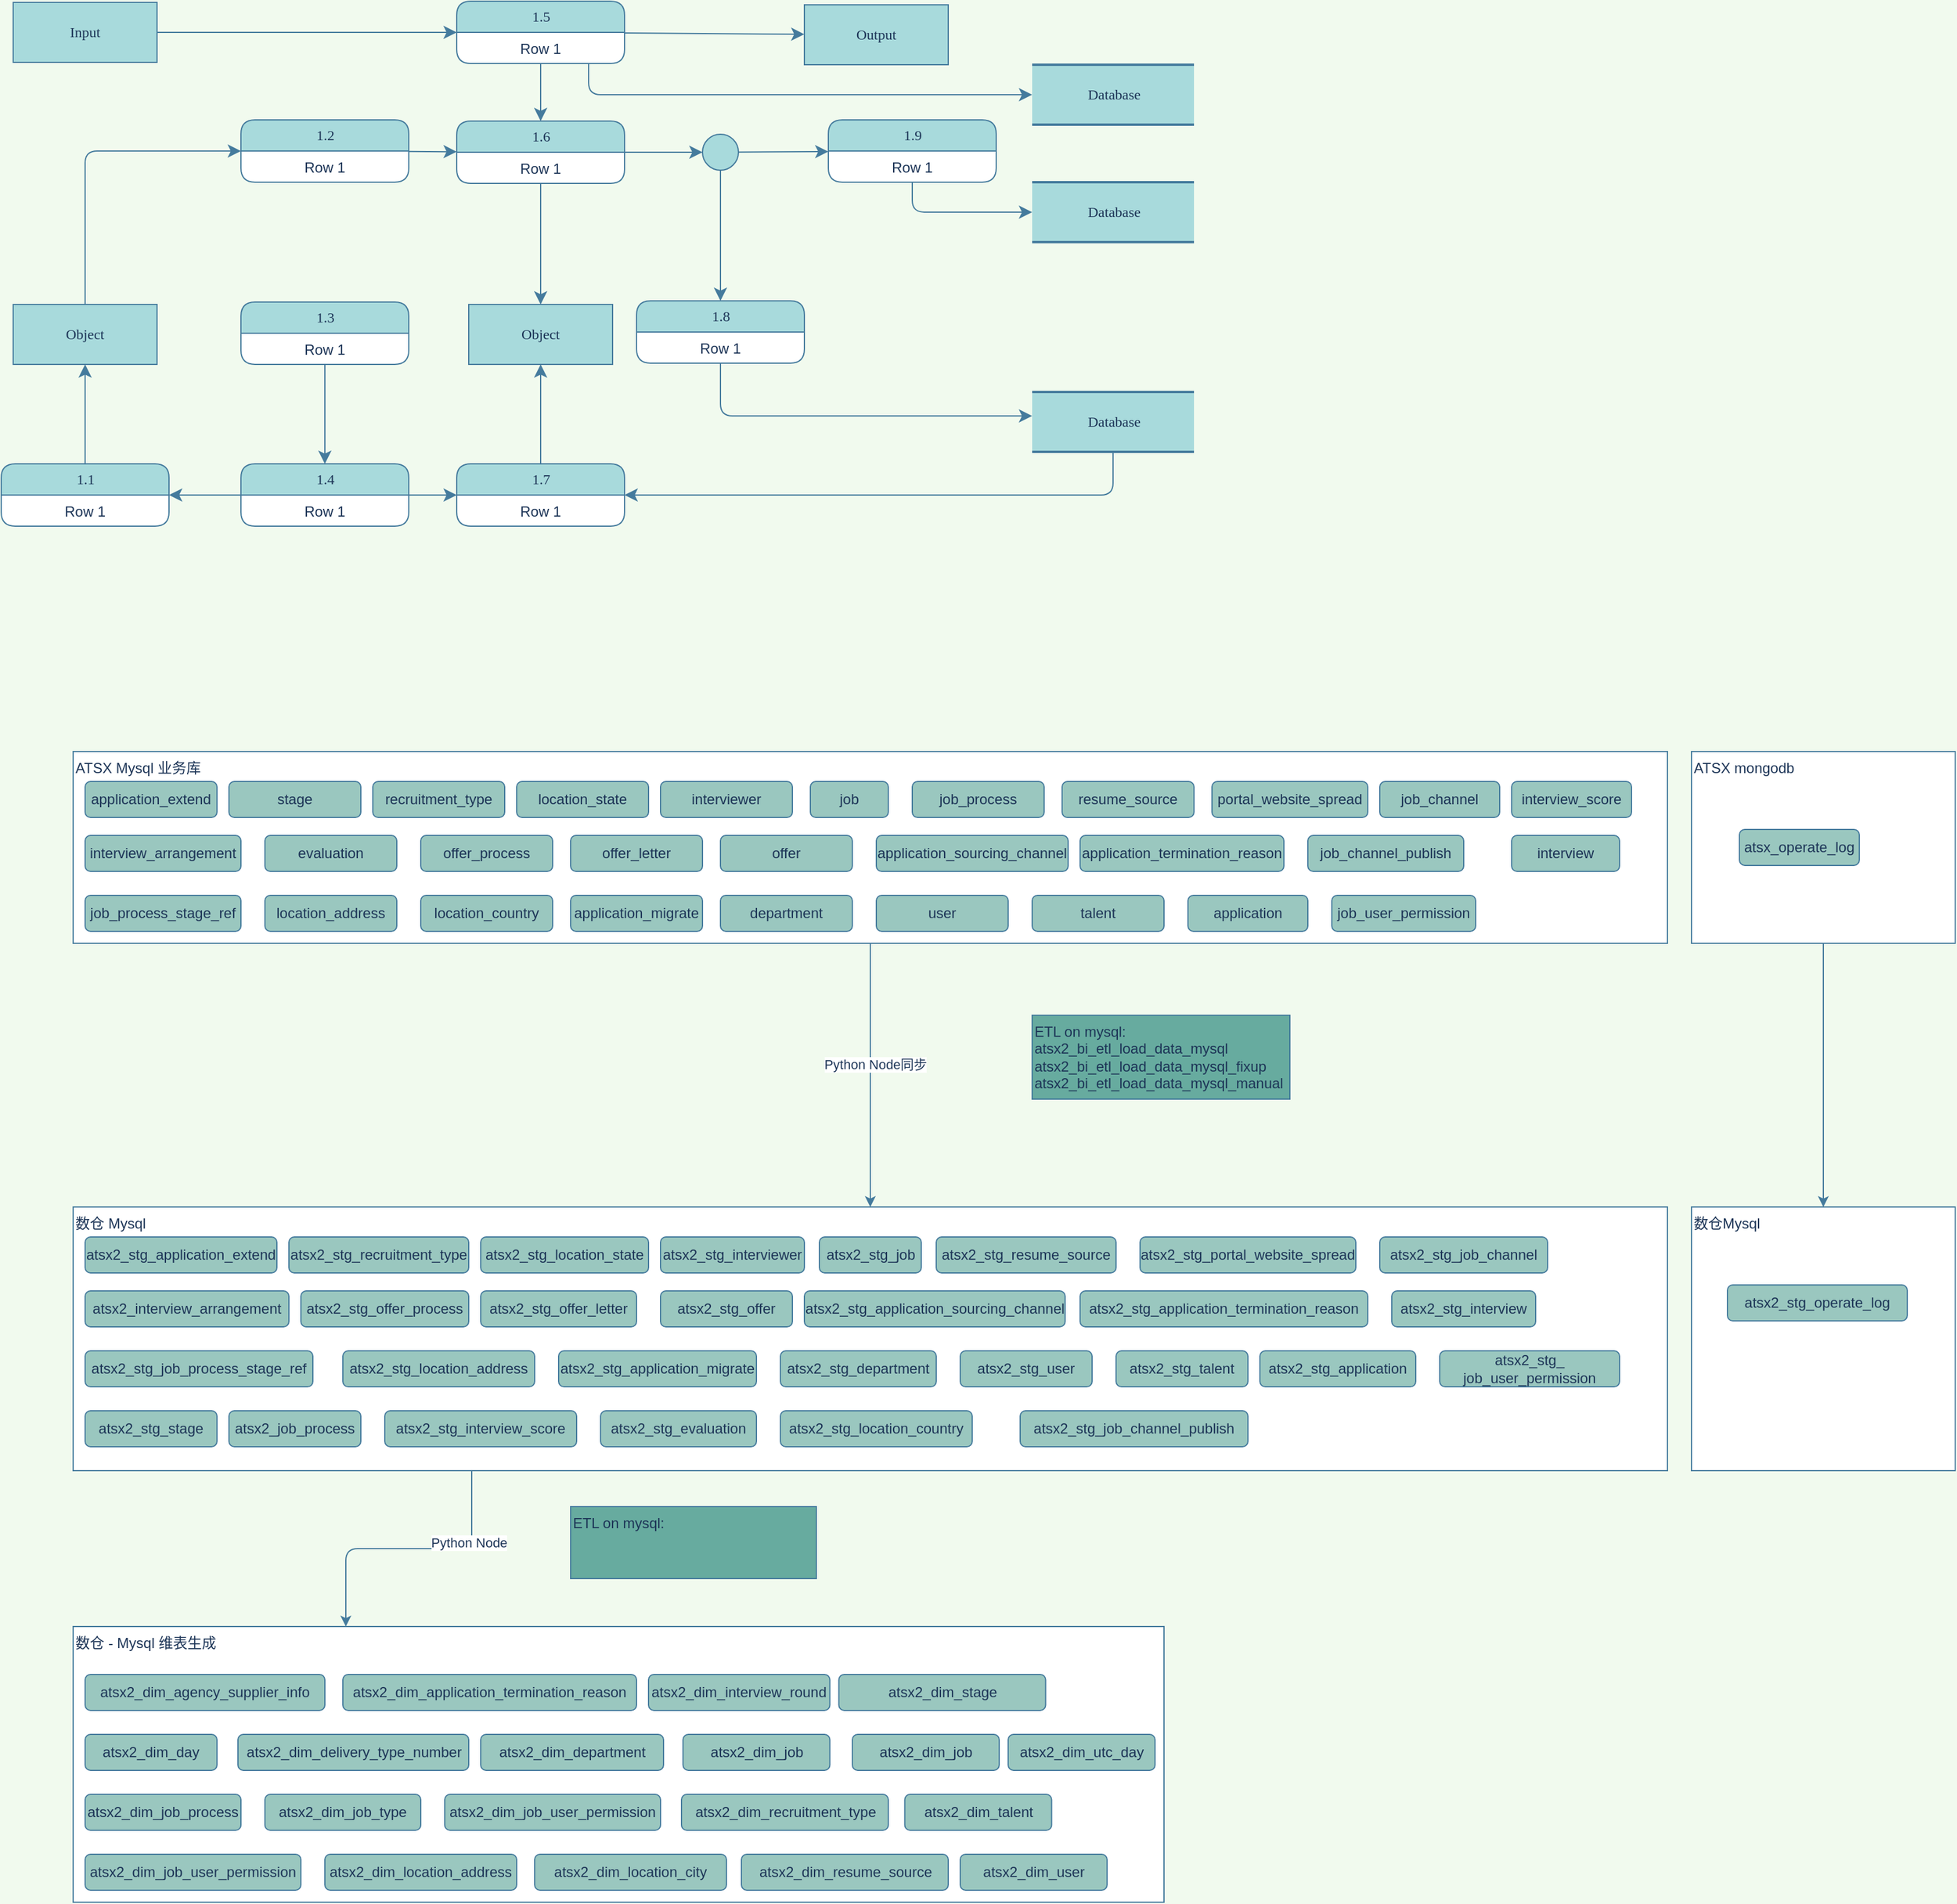 <mxfile version="13.7.5" type="github">
  <diagram name="Page-1" id="52a04d89-c75d-2922-d76d-85b35f80e030">
    <mxGraphModel dx="1426" dy="826" grid="1" gridSize="10" guides="1" tooltips="1" connect="1" arrows="1" fold="1" page="1" pageScale="1" pageWidth="5000" pageHeight="5000" background="#F1FAEE" math="0" shadow="0">
      <root>
        <mxCell id="0" />
        <mxCell id="1" parent="0" />
        <mxCell id="21ea969265ad0168-30" value="Database" style="html=1;rounded=0;shadow=0;comic=0;labelBackgroundColor=none;strokeWidth=2;fontFamily=Verdana;fontSize=12;align=center;shape=mxgraph.ios7ui.horLines;fillColor=#A8DADC;strokeColor=#457B9D;fontColor=#1D3557;" parent="1" vertex="1">
          <mxGeometry x="910" y="107" width="135" height="50" as="geometry" />
        </mxCell>
        <mxCell id="17472293e6e8944d-4" value="Database" style="html=1;rounded=0;shadow=0;comic=0;labelBackgroundColor=none;strokeWidth=2;fontFamily=Verdana;fontSize=12;align=center;shape=mxgraph.ios7ui.horLines;fillColor=#A8DADC;strokeColor=#457B9D;fontColor=#1D3557;" parent="1" vertex="1">
          <mxGeometry x="910" y="205" width="135" height="50" as="geometry" />
        </mxCell>
        <mxCell id="17472293e6e8944d-29" value="Output" style="whiteSpace=wrap;html=1;rounded=0;shadow=0;comic=0;labelBackgroundColor=none;strokeWidth=1;fontFamily=Verdana;fontSize=12;align=center;fillColor=#A8DADC;strokeColor=#457B9D;fontColor=#1D3557;" parent="1" vertex="1">
          <mxGeometry x="720" y="57" width="120" height="50" as="geometry" />
        </mxCell>
        <mxCell id="1fdf3b25b50cf41e-27" style="edgeStyle=none;html=1;labelBackgroundColor=none;startFill=0;startSize=8;endFill=1;endSize=8;fontFamily=Verdana;fontSize=12;strokeColor=#457B9D;fontColor=#1D3557;" parent="1" source="17472293e6e8944d-30" target="1fdf3b25b50cf41e-1" edge="1">
          <mxGeometry relative="1" as="geometry" />
        </mxCell>
        <mxCell id="17472293e6e8944d-30" value="Input" style="whiteSpace=wrap;html=1;rounded=0;shadow=0;comic=0;labelBackgroundColor=none;strokeWidth=1;fontFamily=Verdana;fontSize=12;align=center;fillColor=#A8DADC;strokeColor=#457B9D;fontColor=#1D3557;" parent="1" vertex="1">
          <mxGeometry x="60" y="55" width="120" height="50" as="geometry" />
        </mxCell>
        <mxCell id="1fdf3b25b50cf41e-28" style="edgeStyle=none;html=1;labelBackgroundColor=none;startFill=0;startSize=8;endFill=1;endSize=8;fontFamily=Verdana;fontSize=12;strokeColor=#457B9D;fontColor=#1D3557;" parent="1" source="1fdf3b25b50cf41e-1" target="17472293e6e8944d-29" edge="1">
          <mxGeometry relative="1" as="geometry" />
        </mxCell>
        <mxCell id="1fdf3b25b50cf41e-29" style="edgeStyle=none;html=1;labelBackgroundColor=none;startFill=0;startSize=8;endFill=1;endSize=8;fontFamily=Verdana;fontSize=12;strokeColor=#457B9D;fontColor=#1D3557;" parent="1" source="1fdf3b25b50cf41e-1" target="1fdf3b25b50cf41e-7" edge="1">
          <mxGeometry relative="1" as="geometry" />
        </mxCell>
        <mxCell id="1fdf3b25b50cf41e-38" style="edgeStyle=orthogonalEdgeStyle;html=1;labelBackgroundColor=none;startFill=0;startSize=8;endFill=1;endSize=8;fontFamily=Verdana;fontSize=12;strokeColor=#457B9D;fontColor=#1D3557;" parent="1" source="1fdf3b25b50cf41e-1" target="21ea969265ad0168-30" edge="1">
          <mxGeometry relative="1" as="geometry">
            <Array as="points">
              <mxPoint x="540" y="132" />
            </Array>
          </mxGeometry>
        </mxCell>
        <mxCell id="1fdf3b25b50cf41e-1" value="1.5" style="swimlane;html=1;fontStyle=0;childLayout=stackLayout;horizontal=1;startSize=26;fillColor=#A8DADC;horizontalStack=0;resizeParent=1;resizeLast=0;collapsible=1;marginBottom=0;swimlaneFillColor=#ffffff;align=center;rounded=1;shadow=0;comic=0;labelBackgroundColor=none;strokeWidth=1;fontFamily=Verdana;fontSize=12;strokeColor=#457B9D;fontColor=#1D3557;" parent="1" vertex="1">
          <mxGeometry x="430" y="54" width="140" height="52" as="geometry" />
        </mxCell>
        <mxCell id="1fdf3b25b50cf41e-2" value="Row 1" style="text;html=1;strokeColor=none;fillColor=none;spacingLeft=4;spacingRight=4;whiteSpace=wrap;overflow=hidden;rotatable=0;points=[[0,0.5],[1,0.5]];portConstraint=eastwest;align=center;fontColor=#1D3557;" parent="1fdf3b25b50cf41e-1" vertex="1">
          <mxGeometry y="26" width="140" height="26" as="geometry" />
        </mxCell>
        <mxCell id="1fdf3b25b50cf41e-47" style="edgeStyle=orthogonalEdgeStyle;html=1;labelBackgroundColor=none;startFill=0;startSize=8;endFill=1;endSize=8;fontFamily=Verdana;fontSize=12;strokeColor=#457B9D;fontColor=#1D3557;" parent="1" source="1fdf3b25b50cf41e-6" target="1fdf3b25b50cf41e-21" edge="1">
          <mxGeometry relative="1" as="geometry">
            <Array as="points">
              <mxPoint x="978" y="466" />
            </Array>
          </mxGeometry>
        </mxCell>
        <mxCell id="1fdf3b25b50cf41e-6" value="Database" style="html=1;rounded=0;shadow=0;comic=0;labelBackgroundColor=none;strokeWidth=2;fontFamily=Verdana;fontSize=12;align=center;shape=mxgraph.ios7ui.horLines;fillColor=#A8DADC;strokeColor=#457B9D;fontColor=#1D3557;" parent="1" vertex="1">
          <mxGeometry x="910" y="380" width="135" height="50" as="geometry" />
        </mxCell>
        <mxCell id="1fdf3b25b50cf41e-35" style="edgeStyle=none;html=1;labelBackgroundColor=none;startFill=0;startSize=8;endFill=1;endSize=8;fontFamily=Verdana;fontSize=12;strokeColor=#457B9D;fontColor=#1D3557;" parent="1" source="1fdf3b25b50cf41e-7" target="1fdf3b25b50cf41e-34" edge="1">
          <mxGeometry relative="1" as="geometry">
            <mxPoint x="570.0" y="179.93" as="targetPoint" />
          </mxGeometry>
        </mxCell>
        <mxCell id="1fdf3b25b50cf41e-39" style="edgeStyle=none;html=1;labelBackgroundColor=none;startFill=0;startSize=8;endFill=1;endSize=8;fontFamily=Verdana;fontSize=12;strokeColor=#457B9D;fontColor=#1D3557;" parent="1" source="1fdf3b25b50cf41e-7" target="1fdf3b25b50cf41e-26" edge="1">
          <mxGeometry relative="1" as="geometry" />
        </mxCell>
        <mxCell id="1fdf3b25b50cf41e-7" value="1.6" style="swimlane;html=1;fontStyle=0;childLayout=stackLayout;horizontal=1;startSize=26;fillColor=#A8DADC;horizontalStack=0;resizeParent=1;resizeLast=0;collapsible=1;marginBottom=0;swimlaneFillColor=#ffffff;align=center;rounded=1;shadow=0;comic=0;labelBackgroundColor=none;strokeWidth=1;fontFamily=Verdana;fontSize=12;strokeColor=#457B9D;fontColor=#1D3557;" parent="1" vertex="1">
          <mxGeometry x="430" y="154" width="140" height="52" as="geometry" />
        </mxCell>
        <mxCell id="1fdf3b25b50cf41e-8" value="Row 1" style="text;html=1;strokeColor=none;fillColor=none;spacingLeft=4;spacingRight=4;whiteSpace=wrap;overflow=hidden;rotatable=0;points=[[0,0.5],[1,0.5]];portConstraint=eastwest;align=center;fontColor=#1D3557;" parent="1fdf3b25b50cf41e-7" vertex="1">
          <mxGeometry y="26" width="140" height="26" as="geometry" />
        </mxCell>
        <mxCell id="1fdf3b25b50cf41e-40" style="edgeStyle=none;html=1;labelBackgroundColor=none;startFill=0;startSize=8;endFill=1;endSize=8;fontFamily=Verdana;fontSize=12;strokeColor=#457B9D;fontColor=#1D3557;" parent="1" source="1fdf3b25b50cf41e-9" target="1fdf3b25b50cf41e-7" edge="1">
          <mxGeometry relative="1" as="geometry" />
        </mxCell>
        <mxCell id="1fdf3b25b50cf41e-9" value="1.2" style="swimlane;html=1;fontStyle=0;childLayout=stackLayout;horizontal=1;startSize=26;fillColor=#A8DADC;horizontalStack=0;resizeParent=1;resizeLast=0;collapsible=1;marginBottom=0;swimlaneFillColor=#ffffff;align=center;rounded=1;shadow=0;comic=0;labelBackgroundColor=none;strokeWidth=1;fontFamily=Verdana;fontSize=12;strokeColor=#457B9D;fontColor=#1D3557;" parent="1" vertex="1">
          <mxGeometry x="250" y="153" width="140" height="52" as="geometry" />
        </mxCell>
        <mxCell id="1fdf3b25b50cf41e-10" value="Row 1" style="text;html=1;strokeColor=none;fillColor=none;spacingLeft=4;spacingRight=4;whiteSpace=wrap;overflow=hidden;rotatable=0;points=[[0,0.5],[1,0.5]];portConstraint=eastwest;align=center;fontColor=#1D3557;" parent="1fdf3b25b50cf41e-9" vertex="1">
          <mxGeometry y="26" width="140" height="26" as="geometry" />
        </mxCell>
        <mxCell id="1fdf3b25b50cf41e-31" style="edgeStyle=orthogonalEdgeStyle;html=1;labelBackgroundColor=none;startFill=0;startSize=8;endFill=1;endSize=8;fontFamily=Verdana;fontSize=12;strokeColor=#457B9D;fontColor=#1D3557;" parent="1" source="1fdf3b25b50cf41e-11" target="17472293e6e8944d-4" edge="1">
          <mxGeometry relative="1" as="geometry">
            <Array as="points">
              <mxPoint x="810" y="230" />
            </Array>
          </mxGeometry>
        </mxCell>
        <mxCell id="1fdf3b25b50cf41e-11" value="1.9" style="swimlane;html=1;fontStyle=0;childLayout=stackLayout;horizontal=1;startSize=26;fillColor=#A8DADC;horizontalStack=0;resizeParent=1;resizeLast=0;collapsible=1;marginBottom=0;swimlaneFillColor=#ffffff;align=center;rounded=1;shadow=0;comic=0;labelBackgroundColor=none;strokeWidth=1;fontFamily=Verdana;fontSize=12;strokeColor=#457B9D;fontColor=#1D3557;" parent="1" vertex="1">
          <mxGeometry x="740" y="153" width="140" height="52" as="geometry" />
        </mxCell>
        <mxCell id="1fdf3b25b50cf41e-12" value="Row 1" style="text;html=1;strokeColor=none;fillColor=none;spacingLeft=4;spacingRight=4;whiteSpace=wrap;overflow=hidden;rotatable=0;points=[[0,0.5],[1,0.5]];portConstraint=eastwest;align=center;fontColor=#1D3557;" parent="1fdf3b25b50cf41e-11" vertex="1">
          <mxGeometry y="26" width="140" height="26" as="geometry" />
        </mxCell>
        <mxCell id="1fdf3b25b50cf41e-43" style="edgeStyle=none;html=1;labelBackgroundColor=none;startFill=0;startSize=8;endFill=1;endSize=8;fontFamily=Verdana;fontSize=12;strokeColor=#457B9D;fontColor=#1D3557;" parent="1" source="1fdf3b25b50cf41e-13" target="1fdf3b25b50cf41e-19" edge="1">
          <mxGeometry relative="1" as="geometry" />
        </mxCell>
        <mxCell id="1fdf3b25b50cf41e-13" value="1.3" style="swimlane;html=1;fontStyle=0;childLayout=stackLayout;horizontal=1;startSize=26;fillColor=#A8DADC;horizontalStack=0;resizeParent=1;resizeLast=0;collapsible=1;marginBottom=0;swimlaneFillColor=#ffffff;align=center;rounded=1;shadow=0;comic=0;labelBackgroundColor=none;strokeWidth=1;fontFamily=Verdana;fontSize=12;strokeColor=#457B9D;fontColor=#1D3557;" parent="1" vertex="1">
          <mxGeometry x="250" y="305" width="140" height="52" as="geometry" />
        </mxCell>
        <mxCell id="1fdf3b25b50cf41e-14" value="Row 1" style="text;html=1;strokeColor=none;fillColor=none;spacingLeft=4;spacingRight=4;whiteSpace=wrap;overflow=hidden;rotatable=0;points=[[0,0.5],[1,0.5]];portConstraint=eastwest;align=center;fontColor=#1D3557;" parent="1fdf3b25b50cf41e-13" vertex="1">
          <mxGeometry y="26" width="140" height="26" as="geometry" />
        </mxCell>
        <mxCell id="1fdf3b25b50cf41e-46" style="edgeStyle=orthogonalEdgeStyle;html=1;labelBackgroundColor=none;startFill=0;startSize=8;endFill=1;endSize=8;fontFamily=Verdana;fontSize=12;strokeColor=#457B9D;fontColor=#1D3557;" parent="1" source="1fdf3b25b50cf41e-15" target="1fdf3b25b50cf41e-6" edge="1">
          <mxGeometry relative="1" as="geometry">
            <Array as="points">
              <mxPoint x="650" y="400" />
            </Array>
          </mxGeometry>
        </mxCell>
        <mxCell id="1fdf3b25b50cf41e-15" value="1.8" style="swimlane;html=1;fontStyle=0;childLayout=stackLayout;horizontal=1;startSize=26;fillColor=#A8DADC;horizontalStack=0;resizeParent=1;resizeLast=0;collapsible=1;marginBottom=0;swimlaneFillColor=#ffffff;align=center;rounded=1;shadow=0;comic=0;labelBackgroundColor=none;strokeWidth=1;fontFamily=Verdana;fontSize=12;strokeColor=#457B9D;fontColor=#1D3557;" parent="1" vertex="1">
          <mxGeometry x="580" y="304" width="140" height="52" as="geometry" />
        </mxCell>
        <mxCell id="1fdf3b25b50cf41e-16" value="Row 1" style="text;html=1;strokeColor=none;fillColor=none;spacingLeft=4;spacingRight=4;whiteSpace=wrap;overflow=hidden;rotatable=0;points=[[0,0.5],[1,0.5]];portConstraint=eastwest;align=center;fontColor=#1D3557;" parent="1fdf3b25b50cf41e-15" vertex="1">
          <mxGeometry y="26" width="140" height="26" as="geometry" />
        </mxCell>
        <mxCell id="1fdf3b25b50cf41e-42" style="edgeStyle=none;html=1;labelBackgroundColor=none;startFill=0;startSize=8;endFill=1;endSize=8;fontFamily=Verdana;fontSize=12;strokeColor=#457B9D;fontColor=#1D3557;" parent="1" source="1fdf3b25b50cf41e-17" target="1fdf3b25b50cf41e-25" edge="1">
          <mxGeometry relative="1" as="geometry" />
        </mxCell>
        <mxCell id="1fdf3b25b50cf41e-17" value="1.1" style="swimlane;html=1;fontStyle=0;childLayout=stackLayout;horizontal=1;startSize=26;fillColor=#A8DADC;horizontalStack=0;resizeParent=1;resizeLast=0;collapsible=1;marginBottom=0;swimlaneFillColor=#ffffff;align=center;rounded=1;shadow=0;comic=0;labelBackgroundColor=none;strokeWidth=1;fontFamily=Verdana;fontSize=12;strokeColor=#457B9D;fontColor=#1D3557;" parent="1" vertex="1">
          <mxGeometry x="50" y="440" width="140" height="52" as="geometry" />
        </mxCell>
        <mxCell id="1fdf3b25b50cf41e-18" value="Row 1" style="text;html=1;strokeColor=none;fillColor=none;spacingLeft=4;spacingRight=4;whiteSpace=wrap;overflow=hidden;rotatable=0;points=[[0,0.5],[1,0.5]];portConstraint=eastwest;align=center;fontColor=#1D3557;" parent="1fdf3b25b50cf41e-17" vertex="1">
          <mxGeometry y="26" width="140" height="26" as="geometry" />
        </mxCell>
        <mxCell id="1fdf3b25b50cf41e-44" style="edgeStyle=none;html=1;labelBackgroundColor=none;startFill=0;startSize=8;endFill=1;endSize=8;fontFamily=Verdana;fontSize=12;strokeColor=#457B9D;fontColor=#1D3557;" parent="1" source="1fdf3b25b50cf41e-19" target="1fdf3b25b50cf41e-21" edge="1">
          <mxGeometry relative="1" as="geometry" />
        </mxCell>
        <mxCell id="1fdf3b25b50cf41e-48" style="edgeStyle=none;html=1;labelBackgroundColor=none;startFill=0;startSize=8;endFill=1;endSize=8;fontFamily=Verdana;fontSize=12;strokeColor=#457B9D;fontColor=#1D3557;" parent="1" source="1fdf3b25b50cf41e-19" target="1fdf3b25b50cf41e-17" edge="1">
          <mxGeometry relative="1" as="geometry" />
        </mxCell>
        <mxCell id="1fdf3b25b50cf41e-19" value="1.4" style="swimlane;html=1;fontStyle=0;childLayout=stackLayout;horizontal=1;startSize=26;fillColor=#A8DADC;horizontalStack=0;resizeParent=1;resizeLast=0;collapsible=1;marginBottom=0;swimlaneFillColor=#ffffff;align=center;rounded=1;shadow=0;comic=0;labelBackgroundColor=none;strokeWidth=1;fontFamily=Verdana;fontSize=12;strokeColor=#457B9D;fontColor=#1D3557;" parent="1" vertex="1">
          <mxGeometry x="250" y="440" width="140" height="52" as="geometry" />
        </mxCell>
        <mxCell id="1fdf3b25b50cf41e-20" value="Row 1" style="text;html=1;strokeColor=none;fillColor=none;spacingLeft=4;spacingRight=4;whiteSpace=wrap;overflow=hidden;rotatable=0;points=[[0,0.5],[1,0.5]];portConstraint=eastwest;align=center;fontColor=#1D3557;" parent="1fdf3b25b50cf41e-19" vertex="1">
          <mxGeometry y="26" width="140" height="26" as="geometry" />
        </mxCell>
        <mxCell id="1fdf3b25b50cf41e-45" style="edgeStyle=none;html=1;labelBackgroundColor=none;startFill=0;startSize=8;endFill=1;endSize=8;fontFamily=Verdana;fontSize=12;strokeColor=#457B9D;fontColor=#1D3557;" parent="1" source="1fdf3b25b50cf41e-21" target="1fdf3b25b50cf41e-26" edge="1">
          <mxGeometry relative="1" as="geometry" />
        </mxCell>
        <mxCell id="1fdf3b25b50cf41e-21" value="1.7" style="swimlane;html=1;fontStyle=0;childLayout=stackLayout;horizontal=1;startSize=26;fillColor=#A8DADC;horizontalStack=0;resizeParent=1;resizeLast=0;collapsible=1;marginBottom=0;swimlaneFillColor=#ffffff;align=center;rounded=1;shadow=0;comic=0;labelBackgroundColor=none;strokeWidth=1;fontFamily=Verdana;fontSize=12;strokeColor=#457B9D;fontColor=#1D3557;" parent="1" vertex="1">
          <mxGeometry x="430" y="440" width="140" height="52" as="geometry" />
        </mxCell>
        <mxCell id="1fdf3b25b50cf41e-22" value="Row 1" style="text;html=1;strokeColor=none;fillColor=none;spacingLeft=4;spacingRight=4;whiteSpace=wrap;overflow=hidden;rotatable=0;points=[[0,0.5],[1,0.5]];portConstraint=eastwest;align=center;fontColor=#1D3557;" parent="1fdf3b25b50cf41e-21" vertex="1">
          <mxGeometry y="26" width="140" height="26" as="geometry" />
        </mxCell>
        <mxCell id="1fdf3b25b50cf41e-41" style="edgeStyle=orthogonalEdgeStyle;html=1;labelBackgroundColor=none;startFill=0;startSize=8;endFill=1;endSize=8;fontFamily=Verdana;fontSize=12;strokeColor=#457B9D;fontColor=#1D3557;" parent="1" source="1fdf3b25b50cf41e-25" target="1fdf3b25b50cf41e-9" edge="1">
          <mxGeometry relative="1" as="geometry">
            <Array as="points">
              <mxPoint x="120" y="179" />
            </Array>
          </mxGeometry>
        </mxCell>
        <mxCell id="1fdf3b25b50cf41e-25" value="Object" style="whiteSpace=wrap;html=1;rounded=0;shadow=0;comic=0;labelBackgroundColor=none;strokeWidth=1;fontFamily=Verdana;fontSize=12;align=center;fillColor=#A8DADC;strokeColor=#457B9D;fontColor=#1D3557;" parent="1" vertex="1">
          <mxGeometry x="60" y="307" width="120" height="50" as="geometry" />
        </mxCell>
        <mxCell id="1fdf3b25b50cf41e-26" value="Object" style="whiteSpace=wrap;html=1;rounded=0;shadow=0;comic=0;labelBackgroundColor=none;strokeWidth=1;fontFamily=Verdana;fontSize=12;align=center;fillColor=#A8DADC;strokeColor=#457B9D;fontColor=#1D3557;" parent="1" vertex="1">
          <mxGeometry x="440" y="307" width="120" height="50" as="geometry" />
        </mxCell>
        <mxCell id="1fdf3b25b50cf41e-36" style="edgeStyle=none;html=1;labelBackgroundColor=none;startFill=0;startSize=8;endFill=1;endSize=8;fontFamily=Verdana;fontSize=12;strokeColor=#457B9D;fontColor=#1D3557;" parent="1" source="1fdf3b25b50cf41e-34" target="1fdf3b25b50cf41e-15" edge="1">
          <mxGeometry relative="1" as="geometry" />
        </mxCell>
        <mxCell id="1fdf3b25b50cf41e-37" style="edgeStyle=none;html=1;labelBackgroundColor=none;startFill=0;startSize=8;endFill=1;endSize=8;fontFamily=Verdana;fontSize=12;strokeColor=#457B9D;fontColor=#1D3557;" parent="1" source="1fdf3b25b50cf41e-34" target="1fdf3b25b50cf41e-11" edge="1">
          <mxGeometry relative="1" as="geometry" />
        </mxCell>
        <mxCell id="1fdf3b25b50cf41e-34" value="" style="ellipse;whiteSpace=wrap;html=1;rounded=1;shadow=0;comic=0;labelBackgroundColor=none;strokeWidth=1;fontFamily=Verdana;fontSize=12;align=center;fillColor=#A8DADC;strokeColor=#457B9D;fontColor=#1D3557;" parent="1" vertex="1">
          <mxGeometry x="635" y="165" width="30" height="30" as="geometry" />
        </mxCell>
        <mxCell id="5vioWzcPlRAjCOmZEAe--123" value="" style="rounded=1;whiteSpace=wrap;html=1;sketch=0;strokeColor=#457B9D;fillColor=#A8DADC;fontColor=#1D3557;" vertex="1" parent="1">
          <mxGeometry x="150" y="720" width="120" height="30" as="geometry" />
        </mxCell>
        <mxCell id="5vioWzcPlRAjCOmZEAe--201" style="edgeStyle=orthogonalEdgeStyle;curved=0;rounded=1;sketch=0;orthogonalLoop=1;jettySize=auto;html=1;entryX=0.5;entryY=0;entryDx=0;entryDy=0;strokeColor=#457B9D;fillColor=#A8DADC;fontColor=#1D3557;" edge="1" parent="1" source="5vioWzcPlRAjCOmZEAe--124" target="5vioWzcPlRAjCOmZEAe--167">
          <mxGeometry relative="1" as="geometry" />
        </mxCell>
        <mxCell id="5vioWzcPlRAjCOmZEAe--202" value="Python Node同步" style="edgeLabel;html=1;align=center;verticalAlign=middle;resizable=0;points=[];fontColor=#1D3557;" vertex="1" connectable="0" parent="5vioWzcPlRAjCOmZEAe--201">
          <mxGeometry x="-0.08" y="4" relative="1" as="geometry">
            <mxPoint as="offset" />
          </mxGeometry>
        </mxCell>
        <mxCell id="5vioWzcPlRAjCOmZEAe--124" value="ATSX Mysql 业务库" style="rounded=0;whiteSpace=wrap;html=1;sketch=0;strokeColor=#457B9D;fillColor=#FFFFFF;fontColor=#1D3557;align=left;verticalAlign=top;" vertex="1" parent="1">
          <mxGeometry x="110" y="680" width="1330" height="160" as="geometry" />
        </mxCell>
        <mxCell id="5vioWzcPlRAjCOmZEAe--125" value="application_extend" style="rounded=1;whiteSpace=wrap;html=1;sketch=0;strokeColor=#457B9D;fillColor=#9AC7BF;fontColor=#1D3557;align=center;" vertex="1" parent="1">
          <mxGeometry x="120" y="705" width="110" height="30" as="geometry" />
        </mxCell>
        <mxCell id="5vioWzcPlRAjCOmZEAe--128" value="stage" style="rounded=1;whiteSpace=wrap;html=1;sketch=0;strokeColor=#457B9D;fillColor=#9AC7BF;fontColor=#1D3557;align=center;" vertex="1" parent="1">
          <mxGeometry x="240" y="705" width="110" height="30" as="geometry" />
        </mxCell>
        <mxCell id="5vioWzcPlRAjCOmZEAe--130" value="recruitment_type" style="rounded=1;whiteSpace=wrap;html=1;sketch=0;strokeColor=#457B9D;fillColor=#9AC7BF;fontColor=#1D3557;align=center;" vertex="1" parent="1">
          <mxGeometry x="360" y="705" width="110" height="30" as="geometry" />
        </mxCell>
        <mxCell id="5vioWzcPlRAjCOmZEAe--132" value="location_state" style="rounded=1;whiteSpace=wrap;html=1;sketch=0;strokeColor=#457B9D;fillColor=#9AC7BF;fontColor=#1D3557;align=center;" vertex="1" parent="1">
          <mxGeometry x="480" y="705" width="110" height="30" as="geometry" />
        </mxCell>
        <mxCell id="5vioWzcPlRAjCOmZEAe--134" value="interviewer" style="rounded=1;whiteSpace=wrap;html=1;sketch=0;strokeColor=#457B9D;fillColor=#9AC7BF;fontColor=#1D3557;align=center;" vertex="1" parent="1">
          <mxGeometry x="600" y="705" width="110" height="30" as="geometry" />
        </mxCell>
        <mxCell id="5vioWzcPlRAjCOmZEAe--136" value="job" style="rounded=1;whiteSpace=wrap;html=1;sketch=0;strokeColor=#457B9D;fillColor=#9AC7BF;fontColor=#1D3557;align=center;" vertex="1" parent="1">
          <mxGeometry x="725" y="705" width="65" height="30" as="geometry" />
        </mxCell>
        <mxCell id="5vioWzcPlRAjCOmZEAe--138" value="job_process" style="rounded=1;whiteSpace=wrap;html=1;sketch=0;strokeColor=#457B9D;fillColor=#9AC7BF;fontColor=#1D3557;align=center;" vertex="1" parent="1">
          <mxGeometry x="810" y="705" width="110" height="30" as="geometry" />
        </mxCell>
        <mxCell id="5vioWzcPlRAjCOmZEAe--140" value="resume_source" style="rounded=1;whiteSpace=wrap;html=1;sketch=0;strokeColor=#457B9D;fillColor=#9AC7BF;fontColor=#1D3557;align=center;" vertex="1" parent="1">
          <mxGeometry x="935" y="705" width="110" height="30" as="geometry" />
        </mxCell>
        <mxCell id="5vioWzcPlRAjCOmZEAe--141" value="portal_website_spread" style="rounded=1;whiteSpace=wrap;html=1;sketch=0;strokeColor=#457B9D;fillColor=#9AC7BF;fontColor=#1D3557;align=center;" vertex="1" parent="1">
          <mxGeometry x="1060" y="705" width="130" height="30" as="geometry" />
        </mxCell>
        <mxCell id="5vioWzcPlRAjCOmZEAe--142" value="job_channel" style="rounded=1;whiteSpace=wrap;html=1;sketch=0;strokeColor=#457B9D;fillColor=#9AC7BF;fontColor=#1D3557;align=center;" vertex="1" parent="1">
          <mxGeometry x="1200" y="705" width="100" height="30" as="geometry" />
        </mxCell>
        <mxCell id="5vioWzcPlRAjCOmZEAe--143" value="interview_score" style="rounded=1;whiteSpace=wrap;html=1;sketch=0;strokeColor=#457B9D;fillColor=#9AC7BF;fontColor=#1D3557;align=center;" vertex="1" parent="1">
          <mxGeometry x="1310" y="705" width="100" height="30" as="geometry" />
        </mxCell>
        <mxCell id="5vioWzcPlRAjCOmZEAe--144" value="interview" style="rounded=1;whiteSpace=wrap;html=1;sketch=0;strokeColor=#457B9D;fillColor=#9AC7BF;fontColor=#1D3557;align=center;" vertex="1" parent="1">
          <mxGeometry x="1310" y="750" width="90" height="30" as="geometry" />
        </mxCell>
        <mxCell id="5vioWzcPlRAjCOmZEAe--145" value="interview_arrangement" style="rounded=1;whiteSpace=wrap;html=1;sketch=0;strokeColor=#457B9D;fillColor=#9AC7BF;fontColor=#1D3557;align=center;" vertex="1" parent="1">
          <mxGeometry x="120" y="750" width="130" height="30" as="geometry" />
        </mxCell>
        <mxCell id="5vioWzcPlRAjCOmZEAe--146" value="evaluation" style="rounded=1;whiteSpace=wrap;html=1;sketch=0;strokeColor=#457B9D;fillColor=#9AC7BF;fontColor=#1D3557;align=center;" vertex="1" parent="1">
          <mxGeometry x="270" y="750" width="110" height="30" as="geometry" />
        </mxCell>
        <mxCell id="5vioWzcPlRAjCOmZEAe--147" value="offer_process" style="rounded=1;whiteSpace=wrap;html=1;sketch=0;strokeColor=#457B9D;fillColor=#9AC7BF;fontColor=#1D3557;align=center;" vertex="1" parent="1">
          <mxGeometry x="400" y="750" width="110" height="30" as="geometry" />
        </mxCell>
        <mxCell id="5vioWzcPlRAjCOmZEAe--149" value="offer_letter" style="rounded=1;whiteSpace=wrap;html=1;sketch=0;strokeColor=#457B9D;fillColor=#9AC7BF;fontColor=#1D3557;align=center;" vertex="1" parent="1">
          <mxGeometry x="525" y="750" width="110" height="30" as="geometry" />
        </mxCell>
        <mxCell id="5vioWzcPlRAjCOmZEAe--150" value="offer" style="rounded=1;whiteSpace=wrap;html=1;sketch=0;strokeColor=#457B9D;fillColor=#9AC7BF;fontColor=#1D3557;align=center;" vertex="1" parent="1">
          <mxGeometry x="650" y="750" width="110" height="30" as="geometry" />
        </mxCell>
        <mxCell id="5vioWzcPlRAjCOmZEAe--151" value="application_sourcing_channel" style="rounded=1;whiteSpace=wrap;html=1;sketch=0;strokeColor=#457B9D;fillColor=#9AC7BF;fontColor=#1D3557;align=center;" vertex="1" parent="1">
          <mxGeometry x="780" y="750" width="160" height="30" as="geometry" />
        </mxCell>
        <mxCell id="5vioWzcPlRAjCOmZEAe--152" value="application_termination_reason" style="rounded=1;whiteSpace=wrap;html=1;sketch=0;strokeColor=#457B9D;fillColor=#9AC7BF;fontColor=#1D3557;align=center;" vertex="1" parent="1">
          <mxGeometry x="950" y="750" width="170" height="30" as="geometry" />
        </mxCell>
        <mxCell id="5vioWzcPlRAjCOmZEAe--153" value="application" style="rounded=1;whiteSpace=wrap;html=1;sketch=0;strokeColor=#457B9D;fillColor=#9AC7BF;fontColor=#1D3557;align=center;" vertex="1" parent="1">
          <mxGeometry x="1040" y="800" width="100" height="30" as="geometry" />
        </mxCell>
        <mxCell id="5vioWzcPlRAjCOmZEAe--154" value="job_channel_publish" style="rounded=1;whiteSpace=wrap;html=1;sketch=0;strokeColor=#457B9D;fillColor=#9AC7BF;fontColor=#1D3557;align=center;" vertex="1" parent="1">
          <mxGeometry x="1140" y="750" width="130" height="30" as="geometry" />
        </mxCell>
        <mxCell id="5vioWzcPlRAjCOmZEAe--155" value="job_user_permission" style="rounded=1;whiteSpace=wrap;html=1;sketch=0;strokeColor=#457B9D;fillColor=#9AC7BF;fontColor=#1D3557;align=center;" vertex="1" parent="1">
          <mxGeometry x="1160" y="800" width="120" height="30" as="geometry" />
        </mxCell>
        <mxCell id="5vioWzcPlRAjCOmZEAe--156" value="job_process_stage_ref" style="rounded=1;whiteSpace=wrap;html=1;sketch=0;strokeColor=#457B9D;fillColor=#9AC7BF;fontColor=#1D3557;align=center;" vertex="1" parent="1">
          <mxGeometry x="120" y="800" width="130" height="30" as="geometry" />
        </mxCell>
        <mxCell id="5vioWzcPlRAjCOmZEAe--157" value="location_address" style="rounded=1;whiteSpace=wrap;html=1;sketch=0;strokeColor=#457B9D;fillColor=#9AC7BF;fontColor=#1D3557;align=center;" vertex="1" parent="1">
          <mxGeometry x="270" y="800" width="110" height="30" as="geometry" />
        </mxCell>
        <mxCell id="5vioWzcPlRAjCOmZEAe--158" value="location_country" style="rounded=1;whiteSpace=wrap;html=1;sketch=0;strokeColor=#457B9D;fillColor=#9AC7BF;fontColor=#1D3557;align=center;" vertex="1" parent="1">
          <mxGeometry x="400" y="800" width="110" height="30" as="geometry" />
        </mxCell>
        <mxCell id="5vioWzcPlRAjCOmZEAe--159" value="application_migrate" style="rounded=1;whiteSpace=wrap;html=1;sketch=0;strokeColor=#457B9D;fillColor=#9AC7BF;fontColor=#1D3557;align=center;" vertex="1" parent="1">
          <mxGeometry x="525" y="800" width="110" height="30" as="geometry" />
        </mxCell>
        <mxCell id="5vioWzcPlRAjCOmZEAe--160" value="department" style="rounded=1;whiteSpace=wrap;html=1;sketch=0;strokeColor=#457B9D;fillColor=#9AC7BF;fontColor=#1D3557;align=center;" vertex="1" parent="1">
          <mxGeometry x="650" y="800" width="110" height="30" as="geometry" />
        </mxCell>
        <mxCell id="5vioWzcPlRAjCOmZEAe--161" value="user" style="rounded=1;whiteSpace=wrap;html=1;sketch=0;strokeColor=#457B9D;fillColor=#9AC7BF;fontColor=#1D3557;align=center;" vertex="1" parent="1">
          <mxGeometry x="780" y="800" width="110" height="30" as="geometry" />
        </mxCell>
        <mxCell id="5vioWzcPlRAjCOmZEAe--162" value="talent" style="rounded=1;whiteSpace=wrap;html=1;sketch=0;strokeColor=#457B9D;fillColor=#9AC7BF;fontColor=#1D3557;align=center;" vertex="1" parent="1">
          <mxGeometry x="910" y="800" width="110" height="30" as="geometry" />
        </mxCell>
        <mxCell id="5vioWzcPlRAjCOmZEAe--203" style="edgeStyle=orthogonalEdgeStyle;curved=0;rounded=1;sketch=0;orthogonalLoop=1;jettySize=auto;html=1;entryX=0.5;entryY=0;entryDx=0;entryDy=0;strokeColor=#457B9D;fillColor=#A8DADC;fontColor=#1D3557;" edge="1" parent="1" source="5vioWzcPlRAjCOmZEAe--164" target="5vioWzcPlRAjCOmZEAe--197">
          <mxGeometry relative="1" as="geometry" />
        </mxCell>
        <mxCell id="5vioWzcPlRAjCOmZEAe--164" value="ATSX mongodb" style="rounded=0;whiteSpace=wrap;html=1;sketch=0;strokeColor=#457B9D;fillColor=#FFFFFF;fontColor=#1D3557;align=left;verticalAlign=top;" vertex="1" parent="1">
          <mxGeometry x="1460" y="680" width="220" height="160" as="geometry" />
        </mxCell>
        <mxCell id="5vioWzcPlRAjCOmZEAe--165" value="atsx_operate_log" style="rounded=1;whiteSpace=wrap;html=1;sketch=0;strokeColor=#457B9D;fillColor=#9AC7BF;fontColor=#1D3557;align=center;" vertex="1" parent="1">
          <mxGeometry x="1500" y="745" width="100" height="30" as="geometry" />
        </mxCell>
        <mxCell id="5vioWzcPlRAjCOmZEAe--166" value="" style="rounded=1;whiteSpace=wrap;html=1;sketch=0;strokeColor=#457B9D;fillColor=#A8DADC;fontColor=#1D3557;" vertex="1" parent="1">
          <mxGeometry x="150" y="1100" width="120" height="30" as="geometry" />
        </mxCell>
        <mxCell id="5vioWzcPlRAjCOmZEAe--229" style="edgeStyle=orthogonalEdgeStyle;curved=0;rounded=1;sketch=0;orthogonalLoop=1;jettySize=auto;html=1;entryX=0.25;entryY=0;entryDx=0;entryDy=0;strokeColor=#457B9D;fillColor=#A8DADC;fontColor=#1D3557;exitX=0.25;exitY=1;exitDx=0;exitDy=0;" edge="1" parent="1" source="5vioWzcPlRAjCOmZEAe--167" target="5vioWzcPlRAjCOmZEAe--208">
          <mxGeometry relative="1" as="geometry" />
        </mxCell>
        <mxCell id="5vioWzcPlRAjCOmZEAe--233" value="Python Node" style="edgeLabel;html=1;align=center;verticalAlign=middle;resizable=0;points=[];fontColor=#1D3557;" vertex="1" connectable="0" parent="5vioWzcPlRAjCOmZEAe--229">
          <mxGeometry x="-0.566" y="2" relative="1" as="geometry">
            <mxPoint x="-4.5" y="9" as="offset" />
          </mxGeometry>
        </mxCell>
        <mxCell id="5vioWzcPlRAjCOmZEAe--167" value="数仓 Mysql&amp;nbsp;" style="rounded=0;whiteSpace=wrap;html=1;sketch=0;strokeColor=#457B9D;fillColor=#FFFFFF;fontColor=#1D3557;align=left;verticalAlign=top;" vertex="1" parent="1">
          <mxGeometry x="110" y="1060" width="1330" height="220" as="geometry" />
        </mxCell>
        <mxCell id="5vioWzcPlRAjCOmZEAe--168" value="atsx2_stg_application_extend" style="rounded=1;whiteSpace=wrap;html=1;sketch=0;strokeColor=#457B9D;fillColor=#9AC7BF;fontColor=#1D3557;align=center;" vertex="1" parent="1">
          <mxGeometry x="120" y="1085" width="160" height="30" as="geometry" />
        </mxCell>
        <mxCell id="5vioWzcPlRAjCOmZEAe--169" value="atsx2_stg_stage" style="rounded=1;whiteSpace=wrap;html=1;sketch=0;strokeColor=#457B9D;fillColor=#9AC7BF;fontColor=#1D3557;align=center;" vertex="1" parent="1">
          <mxGeometry x="120" y="1230" width="110" height="30" as="geometry" />
        </mxCell>
        <mxCell id="5vioWzcPlRAjCOmZEAe--170" value="atsx2_stg_recruitment_type" style="rounded=1;whiteSpace=wrap;html=1;sketch=0;strokeColor=#457B9D;fillColor=#9AC7BF;fontColor=#1D3557;align=center;" vertex="1" parent="1">
          <mxGeometry x="290" y="1085" width="150" height="30" as="geometry" />
        </mxCell>
        <mxCell id="5vioWzcPlRAjCOmZEAe--171" value="atsx2_stg_location_state" style="rounded=1;whiteSpace=wrap;html=1;sketch=0;strokeColor=#457B9D;fillColor=#9AC7BF;fontColor=#1D3557;align=center;" vertex="1" parent="1">
          <mxGeometry x="450" y="1085" width="140" height="30" as="geometry" />
        </mxCell>
        <mxCell id="5vioWzcPlRAjCOmZEAe--172" value="atsx2_stg_interviewer" style="rounded=1;whiteSpace=wrap;html=1;sketch=0;strokeColor=#457B9D;fillColor=#9AC7BF;fontColor=#1D3557;align=center;" vertex="1" parent="1">
          <mxGeometry x="600" y="1085" width="120" height="30" as="geometry" />
        </mxCell>
        <mxCell id="5vioWzcPlRAjCOmZEAe--173" value="atsx2_stg_job" style="rounded=1;whiteSpace=wrap;html=1;sketch=0;strokeColor=#457B9D;fillColor=#9AC7BF;fontColor=#1D3557;align=center;" vertex="1" parent="1">
          <mxGeometry x="732.5" y="1085" width="85" height="30" as="geometry" />
        </mxCell>
        <mxCell id="5vioWzcPlRAjCOmZEAe--174" value="atsx2_job_process" style="rounded=1;whiteSpace=wrap;html=1;sketch=0;strokeColor=#457B9D;fillColor=#9AC7BF;fontColor=#1D3557;align=center;" vertex="1" parent="1">
          <mxGeometry x="240" y="1230" width="110" height="30" as="geometry" />
        </mxCell>
        <mxCell id="5vioWzcPlRAjCOmZEAe--175" value="atsx2_stg_resume_source" style="rounded=1;whiteSpace=wrap;html=1;sketch=0;strokeColor=#457B9D;fillColor=#9AC7BF;fontColor=#1D3557;align=center;" vertex="1" parent="1">
          <mxGeometry x="830" y="1085" width="150" height="30" as="geometry" />
        </mxCell>
        <mxCell id="5vioWzcPlRAjCOmZEAe--176" value="atsx2_stg_portal_website_spread" style="rounded=1;whiteSpace=wrap;html=1;sketch=0;strokeColor=#457B9D;fillColor=#9AC7BF;fontColor=#1D3557;align=center;" vertex="1" parent="1">
          <mxGeometry x="1000" y="1085" width="180" height="30" as="geometry" />
        </mxCell>
        <mxCell id="5vioWzcPlRAjCOmZEAe--177" value="atsx2_stg_job_channel" style="rounded=1;whiteSpace=wrap;html=1;sketch=0;strokeColor=#457B9D;fillColor=#9AC7BF;fontColor=#1D3557;align=center;" vertex="1" parent="1">
          <mxGeometry x="1200" y="1085" width="140" height="30" as="geometry" />
        </mxCell>
        <mxCell id="5vioWzcPlRAjCOmZEAe--178" value="atsx2_stg_interview_score" style="rounded=1;whiteSpace=wrap;html=1;sketch=0;strokeColor=#457B9D;fillColor=#9AC7BF;fontColor=#1D3557;align=center;" vertex="1" parent="1">
          <mxGeometry x="370" y="1230" width="160" height="30" as="geometry" />
        </mxCell>
        <mxCell id="5vioWzcPlRAjCOmZEAe--179" value="atsx2_stg_interview" style="rounded=1;whiteSpace=wrap;html=1;sketch=0;strokeColor=#457B9D;fillColor=#9AC7BF;fontColor=#1D3557;align=center;" vertex="1" parent="1">
          <mxGeometry x="1210" y="1130" width="120" height="30" as="geometry" />
        </mxCell>
        <mxCell id="5vioWzcPlRAjCOmZEAe--180" value="atsx2_interview_arrangement" style="rounded=1;whiteSpace=wrap;html=1;sketch=0;strokeColor=#457B9D;fillColor=#9AC7BF;fontColor=#1D3557;align=center;" vertex="1" parent="1">
          <mxGeometry x="120" y="1130" width="170" height="30" as="geometry" />
        </mxCell>
        <mxCell id="5vioWzcPlRAjCOmZEAe--181" value="atsx2_stg_evaluation" style="rounded=1;whiteSpace=wrap;html=1;sketch=0;strokeColor=#457B9D;fillColor=#9AC7BF;fontColor=#1D3557;align=center;" vertex="1" parent="1">
          <mxGeometry x="550" y="1230" width="130" height="30" as="geometry" />
        </mxCell>
        <mxCell id="5vioWzcPlRAjCOmZEAe--182" value="atsx2_stg_offer_process" style="rounded=1;whiteSpace=wrap;html=1;sketch=0;strokeColor=#457B9D;fillColor=#9AC7BF;fontColor=#1D3557;align=center;" vertex="1" parent="1">
          <mxGeometry x="300" y="1130" width="140" height="30" as="geometry" />
        </mxCell>
        <mxCell id="5vioWzcPlRAjCOmZEAe--183" value="atsx2_stg_offer_letter" style="rounded=1;whiteSpace=wrap;html=1;sketch=0;strokeColor=#457B9D;fillColor=#9AC7BF;fontColor=#1D3557;align=center;" vertex="1" parent="1">
          <mxGeometry x="450" y="1130" width="130" height="30" as="geometry" />
        </mxCell>
        <mxCell id="5vioWzcPlRAjCOmZEAe--184" value="atsx2_stg_offer" style="rounded=1;whiteSpace=wrap;html=1;sketch=0;strokeColor=#457B9D;fillColor=#9AC7BF;fontColor=#1D3557;align=center;" vertex="1" parent="1">
          <mxGeometry x="600" y="1130" width="110" height="30" as="geometry" />
        </mxCell>
        <mxCell id="5vioWzcPlRAjCOmZEAe--185" value="atsx2_stg_application_sourcing_channel" style="rounded=1;whiteSpace=wrap;html=1;sketch=0;strokeColor=#457B9D;fillColor=#9AC7BF;fontColor=#1D3557;align=center;" vertex="1" parent="1">
          <mxGeometry x="720" y="1130" width="217.5" height="30" as="geometry" />
        </mxCell>
        <mxCell id="5vioWzcPlRAjCOmZEAe--186" value="atsx2_stg_application_termination_reason" style="rounded=1;whiteSpace=wrap;html=1;sketch=0;strokeColor=#457B9D;fillColor=#9AC7BF;fontColor=#1D3557;align=center;" vertex="1" parent="1">
          <mxGeometry x="950" y="1130" width="240" height="30" as="geometry" />
        </mxCell>
        <mxCell id="5vioWzcPlRAjCOmZEAe--187" value="atsx2_stg_application" style="rounded=1;whiteSpace=wrap;html=1;sketch=0;strokeColor=#457B9D;fillColor=#9AC7BF;fontColor=#1D3557;align=center;" vertex="1" parent="1">
          <mxGeometry x="1100" y="1180" width="130" height="30" as="geometry" />
        </mxCell>
        <mxCell id="5vioWzcPlRAjCOmZEAe--188" value="atsx2_stg_job_channel_publish" style="rounded=1;whiteSpace=wrap;html=1;sketch=0;strokeColor=#457B9D;fillColor=#9AC7BF;fontColor=#1D3557;align=center;" vertex="1" parent="1">
          <mxGeometry x="900" y="1230" width="190" height="30" as="geometry" />
        </mxCell>
        <mxCell id="5vioWzcPlRAjCOmZEAe--189" value="atsx2_stg_&lt;br&gt;job_user_permission" style="rounded=1;whiteSpace=wrap;html=1;sketch=0;strokeColor=#457B9D;fillColor=#9AC7BF;fontColor=#1D3557;align=center;" vertex="1" parent="1">
          <mxGeometry x="1250" y="1180" width="150" height="30" as="geometry" />
        </mxCell>
        <mxCell id="5vioWzcPlRAjCOmZEAe--190" value="atsx2_stg_job_process_stage_ref" style="rounded=1;whiteSpace=wrap;html=1;sketch=0;strokeColor=#457B9D;fillColor=#9AC7BF;fontColor=#1D3557;align=center;" vertex="1" parent="1">
          <mxGeometry x="120" y="1180" width="190" height="30" as="geometry" />
        </mxCell>
        <mxCell id="5vioWzcPlRAjCOmZEAe--191" value="atsx2_stg_location_address" style="rounded=1;whiteSpace=wrap;html=1;sketch=0;strokeColor=#457B9D;fillColor=#9AC7BF;fontColor=#1D3557;align=center;" vertex="1" parent="1">
          <mxGeometry x="335" y="1180" width="160" height="30" as="geometry" />
        </mxCell>
        <mxCell id="5vioWzcPlRAjCOmZEAe--192" value="atsx2_stg_location_country" style="rounded=1;whiteSpace=wrap;html=1;sketch=0;strokeColor=#457B9D;fillColor=#9AC7BF;fontColor=#1D3557;align=center;" vertex="1" parent="1">
          <mxGeometry x="700" y="1230" width="160" height="30" as="geometry" />
        </mxCell>
        <mxCell id="5vioWzcPlRAjCOmZEAe--193" value="atsx2_stg_application_migrate" style="rounded=1;whiteSpace=wrap;html=1;sketch=0;strokeColor=#457B9D;fillColor=#9AC7BF;fontColor=#1D3557;align=center;" vertex="1" parent="1">
          <mxGeometry x="515" y="1180" width="165" height="30" as="geometry" />
        </mxCell>
        <mxCell id="5vioWzcPlRAjCOmZEAe--194" value="atsx2_stg_department" style="rounded=1;whiteSpace=wrap;html=1;sketch=0;strokeColor=#457B9D;fillColor=#9AC7BF;fontColor=#1D3557;align=center;" vertex="1" parent="1">
          <mxGeometry x="700" y="1180" width="130" height="30" as="geometry" />
        </mxCell>
        <mxCell id="5vioWzcPlRAjCOmZEAe--195" value="atsx2_stg_user" style="rounded=1;whiteSpace=wrap;html=1;sketch=0;strokeColor=#457B9D;fillColor=#9AC7BF;fontColor=#1D3557;align=center;" vertex="1" parent="1">
          <mxGeometry x="850" y="1180" width="110" height="30" as="geometry" />
        </mxCell>
        <mxCell id="5vioWzcPlRAjCOmZEAe--196" value="atsx2_stg_talent" style="rounded=1;whiteSpace=wrap;html=1;sketch=0;strokeColor=#457B9D;fillColor=#9AC7BF;fontColor=#1D3557;align=center;" vertex="1" parent="1">
          <mxGeometry x="980" y="1180" width="110" height="30" as="geometry" />
        </mxCell>
        <mxCell id="5vioWzcPlRAjCOmZEAe--197" value="数仓Mysql" style="rounded=0;whiteSpace=wrap;html=1;sketch=0;strokeColor=#457B9D;fillColor=#FFFFFF;fontColor=#1D3557;align=left;verticalAlign=top;" vertex="1" parent="1">
          <mxGeometry x="1460" y="1060" width="220" height="220" as="geometry" />
        </mxCell>
        <mxCell id="5vioWzcPlRAjCOmZEAe--198" value="atsx2_stg_operate_log" style="rounded=1;whiteSpace=wrap;html=1;sketch=0;strokeColor=#457B9D;fillColor=#9AC7BF;fontColor=#1D3557;align=center;" vertex="1" parent="1">
          <mxGeometry x="1490" y="1125" width="150" height="30" as="geometry" />
        </mxCell>
        <mxCell id="5vioWzcPlRAjCOmZEAe--206" value="ETL on mysql:&lt;br&gt;atsx2_bi_etl_load_data_mysql&lt;br&gt;atsx2_bi_etl_load_data_mysql_fixup&lt;br&gt;atsx2_bi_etl_load_data_mysql_manual" style="whiteSpace=wrap;html=1;rounded=0;fontColor=#1D3557;strokeColor=#457B9D;fillColor=#67AB9F;sketch=0;align=left;verticalAlign=top;" vertex="1" parent="1">
          <mxGeometry x="910" y="900" width="215" height="70" as="geometry" />
        </mxCell>
        <mxCell id="5vioWzcPlRAjCOmZEAe--208" value="数仓 - Mysql 维表生成" style="rounded=0;whiteSpace=wrap;html=1;sketch=0;strokeColor=#457B9D;fillColor=#FFFFFF;fontColor=#1D3557;align=left;verticalAlign=top;" vertex="1" parent="1">
          <mxGeometry x="110" y="1410" width="910" height="230" as="geometry" />
        </mxCell>
        <mxCell id="5vioWzcPlRAjCOmZEAe--209" value="atsx2_dim_agency_supplier_info" style="rounded=1;whiteSpace=wrap;html=1;sketch=0;strokeColor=#457B9D;fillColor=#9AC7BF;fontColor=#1D3557;align=center;" vertex="1" parent="1">
          <mxGeometry x="120" y="1450" width="200" height="30" as="geometry" />
        </mxCell>
        <mxCell id="5vioWzcPlRAjCOmZEAe--210" value="atsx2_dim_application_termination_reason" style="rounded=1;whiteSpace=wrap;html=1;sketch=0;strokeColor=#457B9D;fillColor=#9AC7BF;fontColor=#1D3557;align=center;" vertex="1" parent="1">
          <mxGeometry x="335" y="1450" width="245" height="30" as="geometry" />
        </mxCell>
        <mxCell id="5vioWzcPlRAjCOmZEAe--211" value="atsx2_dim_day" style="rounded=1;whiteSpace=wrap;html=1;sketch=0;strokeColor=#457B9D;fillColor=#9AC7BF;fontColor=#1D3557;align=center;" vertex="1" parent="1">
          <mxGeometry x="120" y="1500" width="110" height="30" as="geometry" />
        </mxCell>
        <mxCell id="5vioWzcPlRAjCOmZEAe--212" value="atsx2_dim_delivery_type_number" style="rounded=1;whiteSpace=wrap;html=1;sketch=0;strokeColor=#457B9D;fillColor=#9AC7BF;fontColor=#1D3557;align=center;" vertex="1" parent="1">
          <mxGeometry x="247.5" y="1500" width="192.5" height="30" as="geometry" />
        </mxCell>
        <mxCell id="5vioWzcPlRAjCOmZEAe--213" value="atsx2_dim_department" style="rounded=1;whiteSpace=wrap;html=1;sketch=0;strokeColor=#457B9D;fillColor=#9AC7BF;fontColor=#1D3557;align=center;" vertex="1" parent="1">
          <mxGeometry x="450" y="1500" width="152.5" height="30" as="geometry" />
        </mxCell>
        <mxCell id="5vioWzcPlRAjCOmZEAe--214" value="atsx2_dim_job" style="rounded=1;whiteSpace=wrap;html=1;sketch=0;strokeColor=#457B9D;fillColor=#9AC7BF;fontColor=#1D3557;align=center;" vertex="1" parent="1">
          <mxGeometry x="618.75" y="1500" width="122.5" height="30" as="geometry" />
        </mxCell>
        <mxCell id="5vioWzcPlRAjCOmZEAe--215" value="atsx2_dim_interview_round" style="rounded=1;whiteSpace=wrap;html=1;sketch=0;strokeColor=#457B9D;fillColor=#9AC7BF;fontColor=#1D3557;align=center;" vertex="1" parent="1">
          <mxGeometry x="590" y="1450" width="151.25" height="30" as="geometry" />
        </mxCell>
        <mxCell id="5vioWzcPlRAjCOmZEAe--216" value="atsx2_dim_job_process" style="rounded=1;whiteSpace=wrap;html=1;sketch=0;strokeColor=#457B9D;fillColor=#9AC7BF;fontColor=#1D3557;align=center;" vertex="1" parent="1">
          <mxGeometry x="120" y="1550" width="130" height="30" as="geometry" />
        </mxCell>
        <mxCell id="5vioWzcPlRAjCOmZEAe--217" value="atsx2_dim_job_type" style="rounded=1;whiteSpace=wrap;html=1;sketch=0;strokeColor=#457B9D;fillColor=#9AC7BF;fontColor=#1D3557;align=center;" vertex="1" parent="1">
          <mxGeometry x="270" y="1550" width="130" height="30" as="geometry" />
        </mxCell>
        <mxCell id="5vioWzcPlRAjCOmZEAe--218" value="atsx2_dim_job_user_permission" style="rounded=1;whiteSpace=wrap;html=1;sketch=0;strokeColor=#457B9D;fillColor=#9AC7BF;fontColor=#1D3557;align=center;" vertex="1" parent="1">
          <mxGeometry x="420" y="1550" width="180" height="30" as="geometry" />
        </mxCell>
        <mxCell id="5vioWzcPlRAjCOmZEAe--219" value="atsx2_dim_job_user_permission" style="rounded=1;whiteSpace=wrap;html=1;sketch=0;strokeColor=#457B9D;fillColor=#9AC7BF;fontColor=#1D3557;align=center;" vertex="1" parent="1">
          <mxGeometry x="120" y="1600" width="180" height="30" as="geometry" />
        </mxCell>
        <mxCell id="5vioWzcPlRAjCOmZEAe--220" value="atsx2_dim_location_address" style="rounded=1;whiteSpace=wrap;html=1;sketch=0;strokeColor=#457B9D;fillColor=#9AC7BF;fontColor=#1D3557;align=center;" vertex="1" parent="1">
          <mxGeometry x="320" y="1600" width="160" height="30" as="geometry" />
        </mxCell>
        <mxCell id="5vioWzcPlRAjCOmZEAe--221" value="atsx2_dim_location_city" style="rounded=1;whiteSpace=wrap;html=1;sketch=0;strokeColor=#457B9D;fillColor=#9AC7BF;fontColor=#1D3557;align=center;" vertex="1" parent="1">
          <mxGeometry x="495" y="1600" width="160" height="30" as="geometry" />
        </mxCell>
        <mxCell id="5vioWzcPlRAjCOmZEAe--222" value="atsx2_dim_recruitment_type" style="rounded=1;whiteSpace=wrap;html=1;sketch=0;strokeColor=#457B9D;fillColor=#9AC7BF;fontColor=#1D3557;align=center;" vertex="1" parent="1">
          <mxGeometry x="617.5" y="1550" width="172.5" height="30" as="geometry" />
        </mxCell>
        <mxCell id="5vioWzcPlRAjCOmZEAe--223" value="atsx2_dim_resume_source" style="rounded=1;whiteSpace=wrap;html=1;sketch=0;strokeColor=#457B9D;fillColor=#9AC7BF;fontColor=#1D3557;align=center;" vertex="1" parent="1">
          <mxGeometry x="667.5" y="1600" width="172.5" height="30" as="geometry" />
        </mxCell>
        <mxCell id="5vioWzcPlRAjCOmZEAe--224" value="atsx2_dim_stage" style="rounded=1;whiteSpace=wrap;html=1;sketch=0;strokeColor=#457B9D;fillColor=#9AC7BF;fontColor=#1D3557;align=center;" vertex="1" parent="1">
          <mxGeometry x="748.75" y="1450" width="172.5" height="30" as="geometry" />
        </mxCell>
        <mxCell id="5vioWzcPlRAjCOmZEAe--225" value="atsx2_dim_job" style="rounded=1;whiteSpace=wrap;html=1;sketch=0;strokeColor=#457B9D;fillColor=#9AC7BF;fontColor=#1D3557;align=center;" vertex="1" parent="1">
          <mxGeometry x="760" y="1500" width="122.5" height="30" as="geometry" />
        </mxCell>
        <mxCell id="5vioWzcPlRAjCOmZEAe--226" value="atsx2_dim_talent" style="rounded=1;whiteSpace=wrap;html=1;sketch=0;strokeColor=#457B9D;fillColor=#9AC7BF;fontColor=#1D3557;align=center;" vertex="1" parent="1">
          <mxGeometry x="803.75" y="1550" width="122.5" height="30" as="geometry" />
        </mxCell>
        <mxCell id="5vioWzcPlRAjCOmZEAe--227" value="atsx2_dim_user" style="rounded=1;whiteSpace=wrap;html=1;sketch=0;strokeColor=#457B9D;fillColor=#9AC7BF;fontColor=#1D3557;align=center;" vertex="1" parent="1">
          <mxGeometry x="850" y="1600" width="122.5" height="30" as="geometry" />
        </mxCell>
        <mxCell id="5vioWzcPlRAjCOmZEAe--228" value="atsx2_dim_utc_day" style="rounded=1;whiteSpace=wrap;html=1;sketch=0;strokeColor=#457B9D;fillColor=#9AC7BF;fontColor=#1D3557;align=center;" vertex="1" parent="1">
          <mxGeometry x="890" y="1500" width="122.5" height="30" as="geometry" />
        </mxCell>
        <mxCell id="5vioWzcPlRAjCOmZEAe--234" value="ETL on mysql:&lt;br&gt;" style="rounded=0;whiteSpace=wrap;html=1;sketch=0;strokeColor=#457B9D;fillColor=#67AB9F;fontColor=#1D3557;align=left;verticalAlign=top;" vertex="1" parent="1">
          <mxGeometry x="525" y="1310" width="205" height="60" as="geometry" />
        </mxCell>
      </root>
    </mxGraphModel>
  </diagram>
</mxfile>
